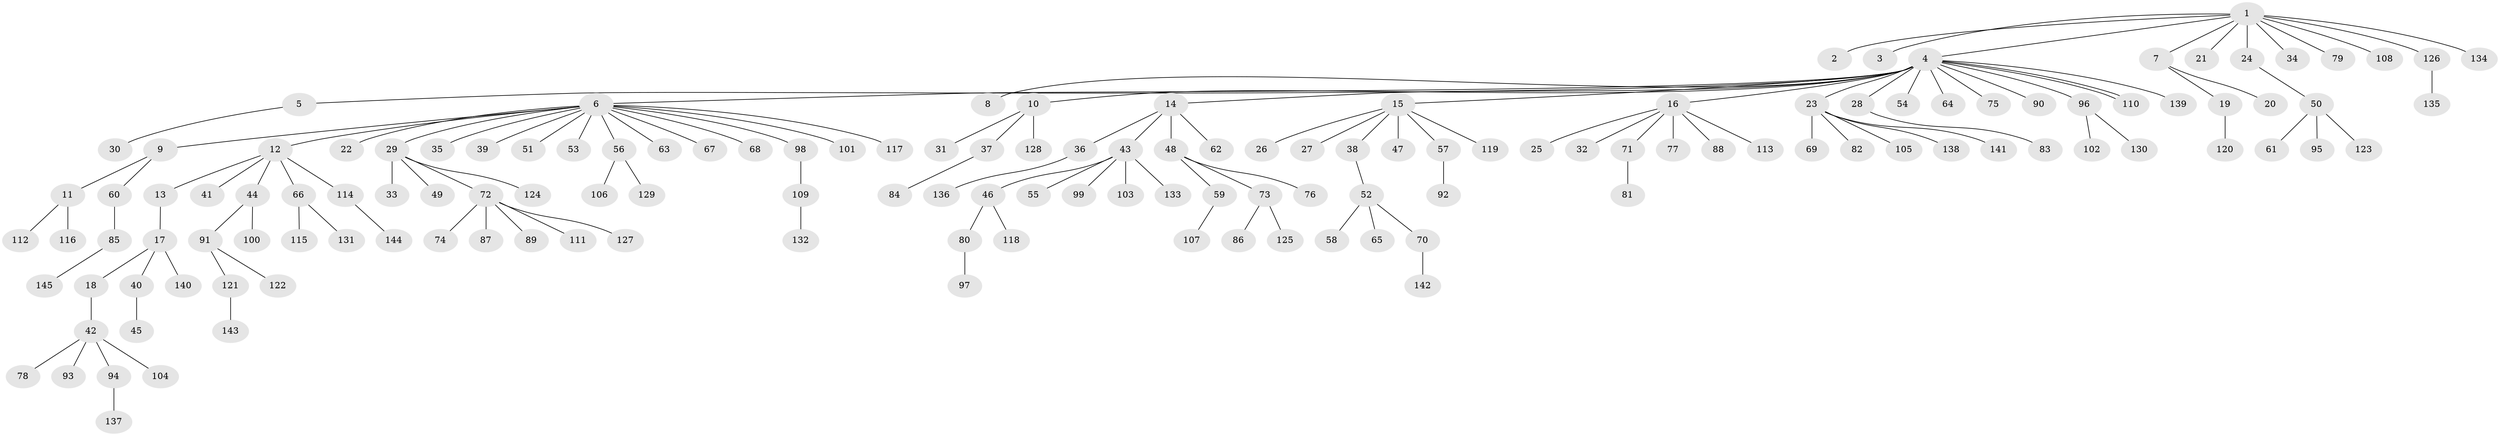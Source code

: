 // Generated by graph-tools (version 1.1) at 2025/11/02/27/25 16:11:15]
// undirected, 145 vertices, 145 edges
graph export_dot {
graph [start="1"]
  node [color=gray90,style=filled];
  1;
  2;
  3;
  4;
  5;
  6;
  7;
  8;
  9;
  10;
  11;
  12;
  13;
  14;
  15;
  16;
  17;
  18;
  19;
  20;
  21;
  22;
  23;
  24;
  25;
  26;
  27;
  28;
  29;
  30;
  31;
  32;
  33;
  34;
  35;
  36;
  37;
  38;
  39;
  40;
  41;
  42;
  43;
  44;
  45;
  46;
  47;
  48;
  49;
  50;
  51;
  52;
  53;
  54;
  55;
  56;
  57;
  58;
  59;
  60;
  61;
  62;
  63;
  64;
  65;
  66;
  67;
  68;
  69;
  70;
  71;
  72;
  73;
  74;
  75;
  76;
  77;
  78;
  79;
  80;
  81;
  82;
  83;
  84;
  85;
  86;
  87;
  88;
  89;
  90;
  91;
  92;
  93;
  94;
  95;
  96;
  97;
  98;
  99;
  100;
  101;
  102;
  103;
  104;
  105;
  106;
  107;
  108;
  109;
  110;
  111;
  112;
  113;
  114;
  115;
  116;
  117;
  118;
  119;
  120;
  121;
  122;
  123;
  124;
  125;
  126;
  127;
  128;
  129;
  130;
  131;
  132;
  133;
  134;
  135;
  136;
  137;
  138;
  139;
  140;
  141;
  142;
  143;
  144;
  145;
  1 -- 2;
  1 -- 3;
  1 -- 4;
  1 -- 7;
  1 -- 21;
  1 -- 24;
  1 -- 34;
  1 -- 79;
  1 -- 108;
  1 -- 126;
  1 -- 134;
  4 -- 5;
  4 -- 6;
  4 -- 8;
  4 -- 10;
  4 -- 14;
  4 -- 15;
  4 -- 16;
  4 -- 23;
  4 -- 28;
  4 -- 54;
  4 -- 64;
  4 -- 75;
  4 -- 90;
  4 -- 96;
  4 -- 110;
  4 -- 110;
  4 -- 139;
  5 -- 30;
  6 -- 9;
  6 -- 12;
  6 -- 22;
  6 -- 29;
  6 -- 35;
  6 -- 39;
  6 -- 51;
  6 -- 53;
  6 -- 56;
  6 -- 63;
  6 -- 67;
  6 -- 68;
  6 -- 98;
  6 -- 101;
  6 -- 117;
  7 -- 19;
  7 -- 20;
  9 -- 11;
  9 -- 60;
  10 -- 31;
  10 -- 37;
  10 -- 128;
  11 -- 112;
  11 -- 116;
  12 -- 13;
  12 -- 41;
  12 -- 44;
  12 -- 66;
  12 -- 114;
  13 -- 17;
  14 -- 36;
  14 -- 43;
  14 -- 48;
  14 -- 62;
  15 -- 26;
  15 -- 27;
  15 -- 38;
  15 -- 47;
  15 -- 57;
  15 -- 119;
  16 -- 25;
  16 -- 32;
  16 -- 71;
  16 -- 77;
  16 -- 88;
  16 -- 113;
  17 -- 18;
  17 -- 40;
  17 -- 140;
  18 -- 42;
  19 -- 120;
  23 -- 69;
  23 -- 82;
  23 -- 105;
  23 -- 138;
  23 -- 141;
  24 -- 50;
  28 -- 83;
  29 -- 33;
  29 -- 49;
  29 -- 72;
  29 -- 124;
  36 -- 136;
  37 -- 84;
  38 -- 52;
  40 -- 45;
  42 -- 78;
  42 -- 93;
  42 -- 94;
  42 -- 104;
  43 -- 46;
  43 -- 55;
  43 -- 99;
  43 -- 103;
  43 -- 133;
  44 -- 91;
  44 -- 100;
  46 -- 80;
  46 -- 118;
  48 -- 59;
  48 -- 73;
  48 -- 76;
  50 -- 61;
  50 -- 95;
  50 -- 123;
  52 -- 58;
  52 -- 65;
  52 -- 70;
  56 -- 106;
  56 -- 129;
  57 -- 92;
  59 -- 107;
  60 -- 85;
  66 -- 115;
  66 -- 131;
  70 -- 142;
  71 -- 81;
  72 -- 74;
  72 -- 87;
  72 -- 89;
  72 -- 111;
  72 -- 127;
  73 -- 86;
  73 -- 125;
  80 -- 97;
  85 -- 145;
  91 -- 121;
  91 -- 122;
  94 -- 137;
  96 -- 102;
  96 -- 130;
  98 -- 109;
  109 -- 132;
  114 -- 144;
  121 -- 143;
  126 -- 135;
}
